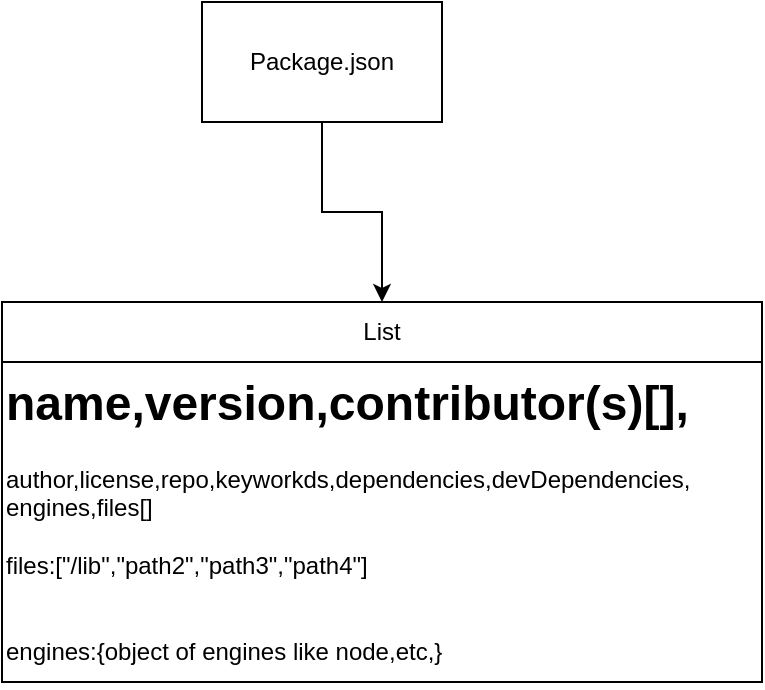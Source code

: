 <mxfile version="24.6.1" type="device">
  <diagram name="Page-1" id="5G7vdLhPofur-eEP7HBs">
    <mxGraphModel dx="954" dy="657" grid="1" gridSize="10" guides="1" tooltips="1" connect="1" arrows="1" fold="1" page="1" pageScale="1" pageWidth="850" pageHeight="1100" math="0" shadow="0">
      <root>
        <mxCell id="0" />
        <mxCell id="1" parent="0" />
        <mxCell id="trPUp5alCtIE-bmfwtrw-6" style="edgeStyle=orthogonalEdgeStyle;rounded=0;orthogonalLoop=1;jettySize=auto;html=1;entryX=0.5;entryY=0;entryDx=0;entryDy=0;" parent="1" source="trPUp5alCtIE-bmfwtrw-1" target="trPUp5alCtIE-bmfwtrw-2" edge="1">
          <mxGeometry relative="1" as="geometry" />
        </mxCell>
        <mxCell id="trPUp5alCtIE-bmfwtrw-1" value="Package.json" style="rounded=0;whiteSpace=wrap;html=1;" parent="1" vertex="1">
          <mxGeometry x="140" y="100" width="120" height="60" as="geometry" />
        </mxCell>
        <mxCell id="trPUp5alCtIE-bmfwtrw-2" value="List" style="swimlane;fontStyle=0;childLayout=stackLayout;horizontal=1;startSize=30;horizontalStack=0;resizeParent=1;resizeParentMax=0;resizeLast=0;collapsible=1;marginBottom=0;whiteSpace=wrap;html=1;" parent="1" vertex="1">
          <mxGeometry x="40" y="250" width="380" height="190" as="geometry" />
        </mxCell>
        <mxCell id="trPUp5alCtIE-bmfwtrw-7" value="&lt;h1 style=&quot;margin-top: 0px;&quot;&gt;name,version,contributor(s)[],&lt;/h1&gt;&lt;div&gt;author,license,repo,keyworkds,dependencies,devDependencies,&lt;/div&gt;&lt;div&gt;engines,files[]&lt;/div&gt;&lt;div&gt;&lt;br&gt;&lt;/div&gt;&lt;div&gt;files:[&quot;/lib&quot;,&quot;path2&quot;,&quot;path3&quot;,&quot;path4&quot;]&lt;/div&gt;&lt;div&gt;&lt;br&gt;&lt;/div&gt;&lt;div&gt;&lt;br&gt;&lt;/div&gt;&lt;div&gt;engines:{object of engines like node,etc,}&lt;/div&gt;" style="text;html=1;whiteSpace=wrap;overflow=hidden;rounded=0;" parent="trPUp5alCtIE-bmfwtrw-2" vertex="1">
          <mxGeometry y="30" width="380" height="160" as="geometry" />
        </mxCell>
      </root>
    </mxGraphModel>
  </diagram>
</mxfile>
